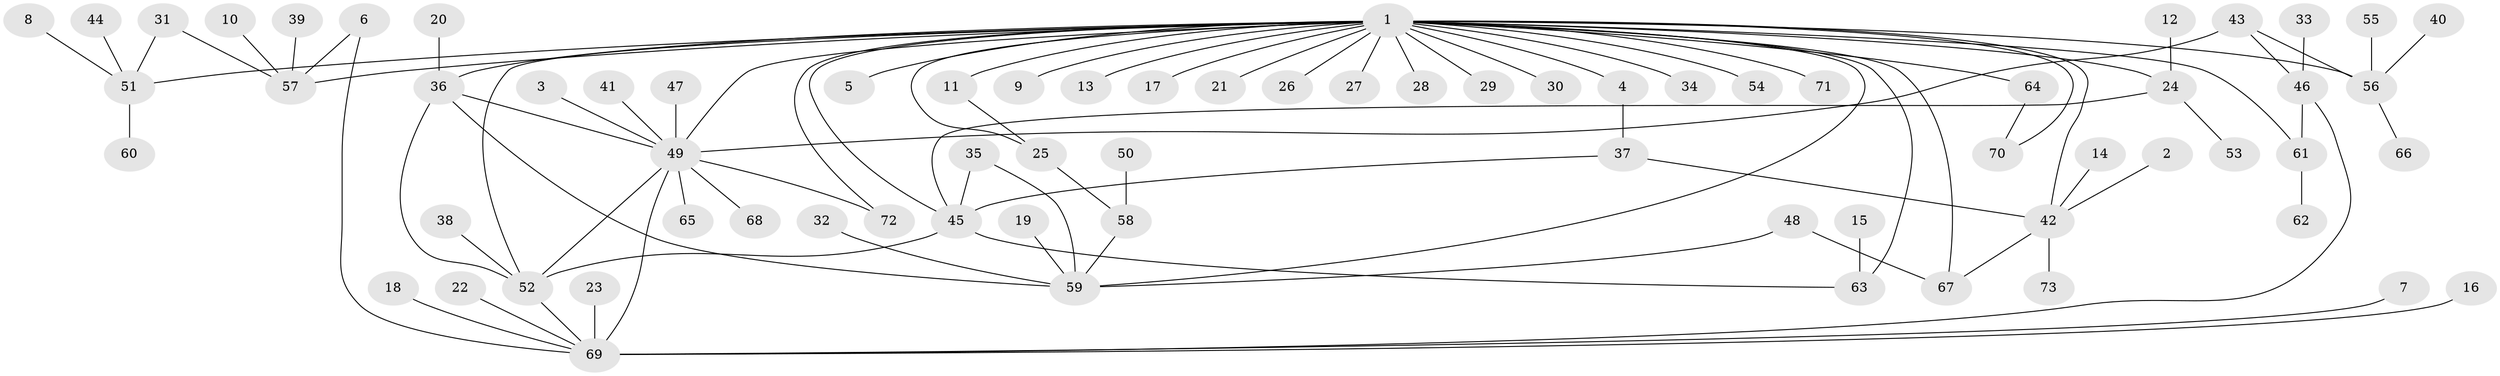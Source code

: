 // original degree distribution, {31: 0.006896551724137931, 7: 0.034482758620689655, 1: 0.5448275862068965, 8: 0.006896551724137931, 5: 0.041379310344827586, 6: 0.013793103448275862, 12: 0.006896551724137931, 3: 0.06896551724137931, 4: 0.04827586206896552, 2: 0.2206896551724138, 9: 0.006896551724137931}
// Generated by graph-tools (version 1.1) at 2025/25/03/09/25 03:25:54]
// undirected, 73 vertices, 94 edges
graph export_dot {
graph [start="1"]
  node [color=gray90,style=filled];
  1;
  2;
  3;
  4;
  5;
  6;
  7;
  8;
  9;
  10;
  11;
  12;
  13;
  14;
  15;
  16;
  17;
  18;
  19;
  20;
  21;
  22;
  23;
  24;
  25;
  26;
  27;
  28;
  29;
  30;
  31;
  32;
  33;
  34;
  35;
  36;
  37;
  38;
  39;
  40;
  41;
  42;
  43;
  44;
  45;
  46;
  47;
  48;
  49;
  50;
  51;
  52;
  53;
  54;
  55;
  56;
  57;
  58;
  59;
  60;
  61;
  62;
  63;
  64;
  65;
  66;
  67;
  68;
  69;
  70;
  71;
  72;
  73;
  1 -- 4 [weight=1.0];
  1 -- 5 [weight=1.0];
  1 -- 9 [weight=1.0];
  1 -- 11 [weight=1.0];
  1 -- 13 [weight=1.0];
  1 -- 17 [weight=1.0];
  1 -- 21 [weight=1.0];
  1 -- 24 [weight=1.0];
  1 -- 25 [weight=2.0];
  1 -- 26 [weight=1.0];
  1 -- 27 [weight=1.0];
  1 -- 28 [weight=1.0];
  1 -- 29 [weight=1.0];
  1 -- 30 [weight=1.0];
  1 -- 34 [weight=1.0];
  1 -- 36 [weight=1.0];
  1 -- 42 [weight=1.0];
  1 -- 45 [weight=1.0];
  1 -- 49 [weight=1.0];
  1 -- 51 [weight=1.0];
  1 -- 52 [weight=1.0];
  1 -- 54 [weight=1.0];
  1 -- 56 [weight=1.0];
  1 -- 57 [weight=1.0];
  1 -- 59 [weight=1.0];
  1 -- 61 [weight=1.0];
  1 -- 63 [weight=1.0];
  1 -- 64 [weight=1.0];
  1 -- 67 [weight=1.0];
  1 -- 70 [weight=2.0];
  1 -- 71 [weight=1.0];
  1 -- 72 [weight=1.0];
  2 -- 42 [weight=1.0];
  3 -- 49 [weight=1.0];
  4 -- 37 [weight=1.0];
  6 -- 57 [weight=1.0];
  6 -- 69 [weight=1.0];
  7 -- 69 [weight=1.0];
  8 -- 51 [weight=1.0];
  10 -- 57 [weight=1.0];
  11 -- 25 [weight=1.0];
  12 -- 24 [weight=1.0];
  14 -- 42 [weight=1.0];
  15 -- 63 [weight=1.0];
  16 -- 69 [weight=1.0];
  18 -- 69 [weight=1.0];
  19 -- 59 [weight=1.0];
  20 -- 36 [weight=1.0];
  22 -- 69 [weight=1.0];
  23 -- 69 [weight=1.0];
  24 -- 45 [weight=1.0];
  24 -- 53 [weight=1.0];
  25 -- 58 [weight=1.0];
  31 -- 51 [weight=1.0];
  31 -- 57 [weight=1.0];
  32 -- 59 [weight=1.0];
  33 -- 46 [weight=1.0];
  35 -- 45 [weight=1.0];
  35 -- 59 [weight=1.0];
  36 -- 49 [weight=1.0];
  36 -- 52 [weight=1.0];
  36 -- 59 [weight=1.0];
  37 -- 42 [weight=1.0];
  37 -- 45 [weight=1.0];
  38 -- 52 [weight=1.0];
  39 -- 57 [weight=1.0];
  40 -- 56 [weight=1.0];
  41 -- 49 [weight=1.0];
  42 -- 67 [weight=1.0];
  42 -- 73 [weight=1.0];
  43 -- 46 [weight=1.0];
  43 -- 49 [weight=1.0];
  43 -- 56 [weight=1.0];
  44 -- 51 [weight=1.0];
  45 -- 52 [weight=1.0];
  45 -- 63 [weight=1.0];
  46 -- 61 [weight=1.0];
  46 -- 69 [weight=1.0];
  47 -- 49 [weight=1.0];
  48 -- 59 [weight=1.0];
  48 -- 67 [weight=1.0];
  49 -- 52 [weight=1.0];
  49 -- 65 [weight=1.0];
  49 -- 68 [weight=1.0];
  49 -- 69 [weight=1.0];
  49 -- 72 [weight=1.0];
  50 -- 58 [weight=1.0];
  51 -- 60 [weight=1.0];
  52 -- 69 [weight=1.0];
  55 -- 56 [weight=1.0];
  56 -- 66 [weight=1.0];
  58 -- 59 [weight=1.0];
  61 -- 62 [weight=1.0];
  64 -- 70 [weight=1.0];
}
